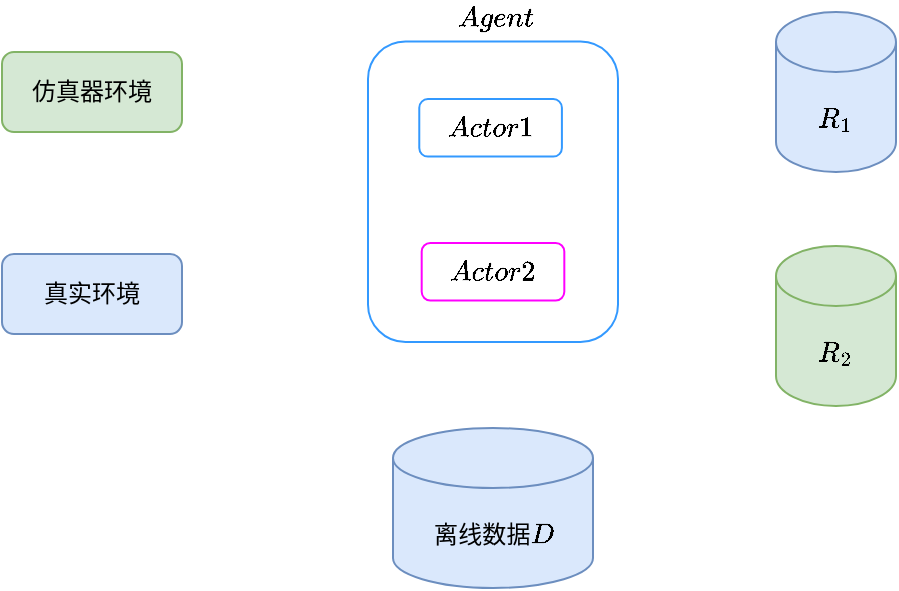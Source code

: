 <mxfile version="15.9.1" type="github">
  <diagram id="6LzY-GwxLYfI5oQ5h1-i" name="第 1 页">
    <mxGraphModel dx="782" dy="506" grid="0" gridSize="10" guides="1" tooltips="1" connect="1" arrows="1" fold="1" page="0" pageScale="1" pageWidth="827" pageHeight="1169" background="#ffffff" math="1" shadow="0">
      <root>
        <mxCell id="0" />
        <mxCell id="1" parent="0" />
        <mxCell id="wbnTD-iwvaI9E5Lmj2qQ-2" value="$$R_1$$" style="shape=cylinder3;whiteSpace=wrap;html=1;boundedLbl=1;backgroundOutline=1;size=15;fillColor=#dae8fc;strokeColor=#6c8ebf;" parent="1" vertex="1">
          <mxGeometry x="499" y="145" width="60" height="80" as="geometry" />
        </mxCell>
        <mxCell id="wbnTD-iwvaI9E5Lmj2qQ-3" value="$$R_2$$" style="shape=cylinder3;whiteSpace=wrap;html=1;boundedLbl=1;backgroundOutline=1;size=15;fillColor=#d5e8d4;strokeColor=#82b366;" parent="1" vertex="1">
          <mxGeometry x="499" y="262" width="60" height="80" as="geometry" />
        </mxCell>
        <mxCell id="wbnTD-iwvaI9E5Lmj2qQ-4" value="真实环境" style="rounded=1;whiteSpace=wrap;html=1;fillColor=#dae8fc;strokeColor=#6c8ebf;" parent="1" vertex="1">
          <mxGeometry x="112" y="266" width="90" height="40" as="geometry" />
        </mxCell>
        <mxCell id="wbnTD-iwvaI9E5Lmj2qQ-5" value="仿真器环境" style="rounded=1;whiteSpace=wrap;html=1;fillColor=#d5e8d4;strokeColor=#82b366;" parent="1" vertex="1">
          <mxGeometry x="112" y="165" width="90" height="40" as="geometry" />
        </mxCell>
        <mxCell id="wbnTD-iwvaI9E5Lmj2qQ-6" value="$$离线数据D$$" style="shape=cylinder3;whiteSpace=wrap;html=1;boundedLbl=1;backgroundOutline=1;size=15;fillColor=#dae8fc;strokeColor=#6c8ebf;" parent="1" vertex="1">
          <mxGeometry x="307.5" y="353" width="100" height="80" as="geometry" />
        </mxCell>
        <mxCell id="pvRorkdOcFRVt22xa30s-9" value="" style="group" vertex="1" connectable="0" parent="1">
          <mxGeometry x="295" y="139" width="125" height="171" as="geometry" />
        </mxCell>
        <mxCell id="pvRorkdOcFRVt22xa30s-7" value="$$Agent$$" style="text;html=1;align=center;verticalAlign=middle;resizable=0;points=[];autosize=1;strokeColor=none;fillColor=none;" vertex="1" parent="pvRorkdOcFRVt22xa30s-9">
          <mxGeometry x="29.647" width="68" height="18" as="geometry" />
        </mxCell>
        <mxCell id="pvRorkdOcFRVt22xa30s-8" value="" style="group" vertex="1" connectable="0" parent="pvRorkdOcFRVt22xa30s-9">
          <mxGeometry y="20.776" width="125.0" height="150.224" as="geometry" />
        </mxCell>
        <mxCell id="pvRorkdOcFRVt22xa30s-6" value="" style="rounded=1;whiteSpace=wrap;html=1;strokeColor=#3399FF;" vertex="1" parent="pvRorkdOcFRVt22xa30s-8">
          <mxGeometry width="125.0" height="150.224" as="geometry" />
        </mxCell>
        <mxCell id="pvRorkdOcFRVt22xa30s-3" value="$$Actor1$$" style="rounded=1;whiteSpace=wrap;html=1;strokeColor=#3399FF;" vertex="1" parent="pvRorkdOcFRVt22xa30s-8">
          <mxGeometry x="25.641" y="28.766" width="71.314" height="28.766" as="geometry" />
        </mxCell>
        <mxCell id="pvRorkdOcFRVt22xa30s-4" value="$$Actor2$$" style="rounded=1;whiteSpace=wrap;html=1;strokeColor=#FF00FF;" vertex="1" parent="pvRorkdOcFRVt22xa30s-8">
          <mxGeometry x="26.843" y="100.682" width="71.314" height="28.766" as="geometry" />
        </mxCell>
      </root>
    </mxGraphModel>
  </diagram>
</mxfile>
